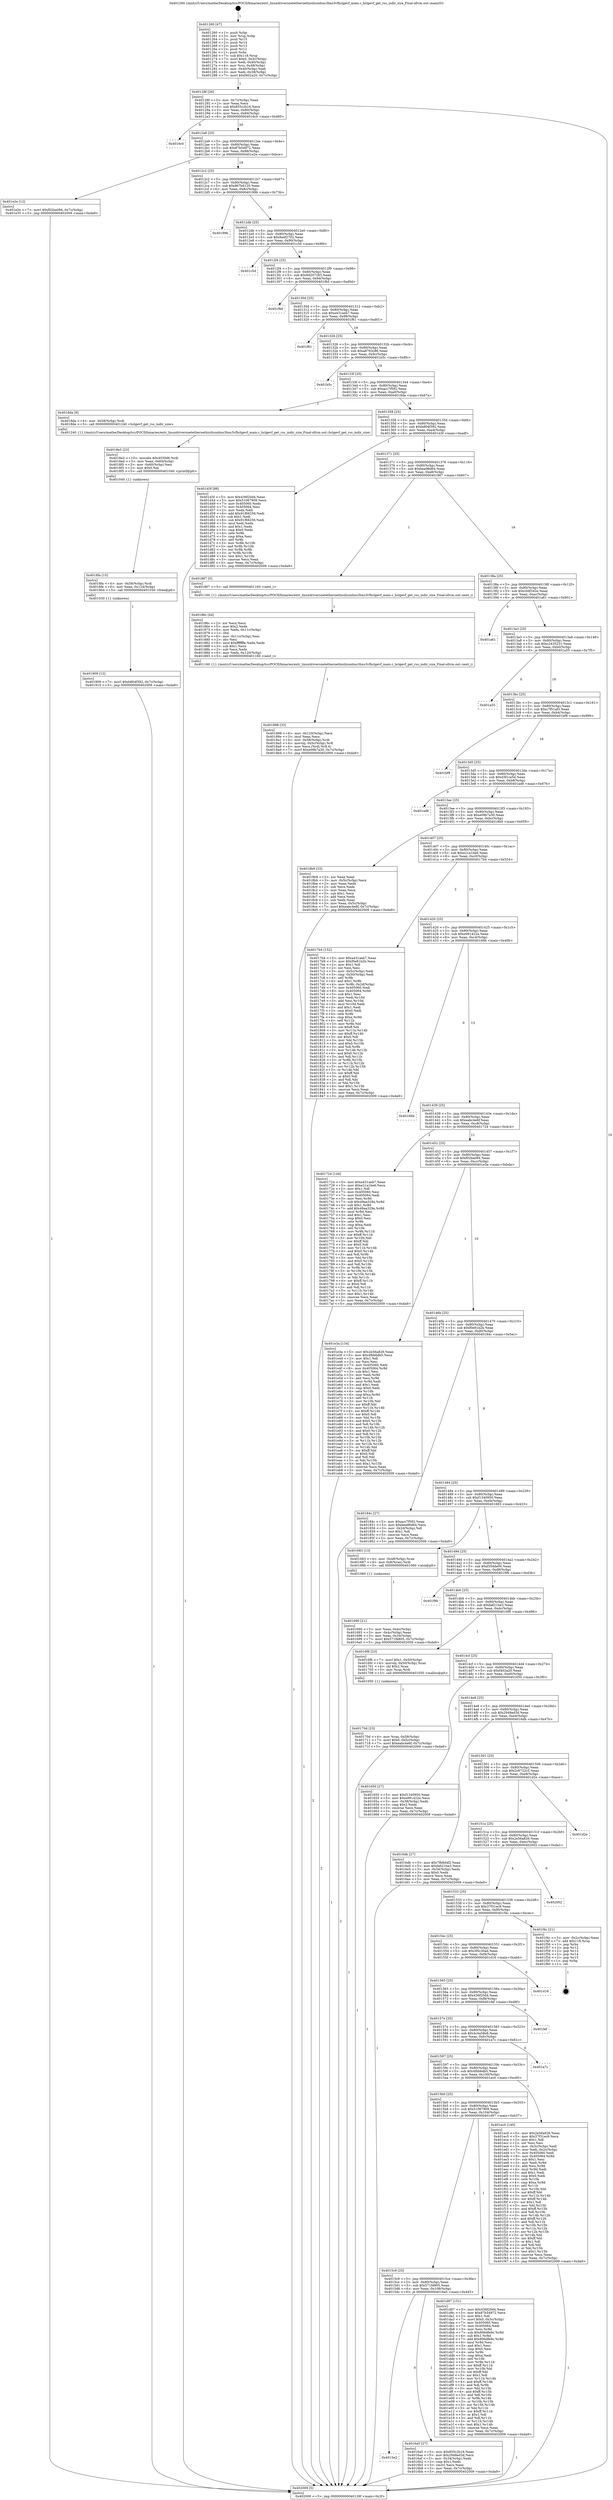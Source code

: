 digraph "0x401260" {
  label = "0x401260 (/mnt/c/Users/mathe/Desktop/tcc/POCII/binaries/extr_linuxdriversnetethernethisiliconhns3hns3vfhclgevf_main.c_hclgevf_get_rss_indir_size_Final-ollvm.out::main(0))"
  labelloc = "t"
  node[shape=record]

  Entry [label="",width=0.3,height=0.3,shape=circle,fillcolor=black,style=filled]
  "0x40128f" [label="{
     0x40128f [26]\l
     | [instrs]\l
     &nbsp;&nbsp;0x40128f \<+3\>: mov -0x7c(%rbp),%eax\l
     &nbsp;&nbsp;0x401292 \<+2\>: mov %eax,%ecx\l
     &nbsp;&nbsp;0x401294 \<+6\>: sub $0x855c2b16,%ecx\l
     &nbsp;&nbsp;0x40129a \<+3\>: mov %eax,-0x80(%rbp)\l
     &nbsp;&nbsp;0x40129d \<+6\>: mov %ecx,-0x84(%rbp)\l
     &nbsp;&nbsp;0x4012a3 \<+6\>: je 00000000004016c0 \<main+0x460\>\l
  }"]
  "0x4016c0" [label="{
     0x4016c0\l
  }", style=dashed]
  "0x4012a9" [label="{
     0x4012a9 [25]\l
     | [instrs]\l
     &nbsp;&nbsp;0x4012a9 \<+5\>: jmp 00000000004012ae \<main+0x4e\>\l
     &nbsp;&nbsp;0x4012ae \<+3\>: mov -0x80(%rbp),%eax\l
     &nbsp;&nbsp;0x4012b1 \<+5\>: sub $0x87b54972,%eax\l
     &nbsp;&nbsp;0x4012b6 \<+6\>: mov %eax,-0x88(%rbp)\l
     &nbsp;&nbsp;0x4012bc \<+6\>: je 0000000000401e2e \<main+0xbce\>\l
  }"]
  Exit [label="",width=0.3,height=0.3,shape=circle,fillcolor=black,style=filled,peripheries=2]
  "0x401e2e" [label="{
     0x401e2e [12]\l
     | [instrs]\l
     &nbsp;&nbsp;0x401e2e \<+7\>: movl $0xf02ba094,-0x7c(%rbp)\l
     &nbsp;&nbsp;0x401e35 \<+5\>: jmp 0000000000402009 \<main+0xda9\>\l
  }"]
  "0x4012c2" [label="{
     0x4012c2 [25]\l
     | [instrs]\l
     &nbsp;&nbsp;0x4012c2 \<+5\>: jmp 00000000004012c7 \<main+0x67\>\l
     &nbsp;&nbsp;0x4012c7 \<+3\>: mov -0x80(%rbp),%eax\l
     &nbsp;&nbsp;0x4012ca \<+5\>: sub $0x967b6120,%eax\l
     &nbsp;&nbsp;0x4012cf \<+6\>: mov %eax,-0x8c(%rbp)\l
     &nbsp;&nbsp;0x4012d5 \<+6\>: je 000000000040199b \<main+0x73b\>\l
  }"]
  "0x401909" [label="{
     0x401909 [12]\l
     | [instrs]\l
     &nbsp;&nbsp;0x401909 \<+7\>: movl $0xb804f392,-0x7c(%rbp)\l
     &nbsp;&nbsp;0x401910 \<+5\>: jmp 0000000000402009 \<main+0xda9\>\l
  }"]
  "0x40199b" [label="{
     0x40199b\l
  }", style=dashed]
  "0x4012db" [label="{
     0x4012db [25]\l
     | [instrs]\l
     &nbsp;&nbsp;0x4012db \<+5\>: jmp 00000000004012e0 \<main+0x80\>\l
     &nbsp;&nbsp;0x4012e0 \<+3\>: mov -0x80(%rbp),%eax\l
     &nbsp;&nbsp;0x4012e3 \<+5\>: sub $0x9a4f2702,%eax\l
     &nbsp;&nbsp;0x4012e8 \<+6\>: mov %eax,-0x90(%rbp)\l
     &nbsp;&nbsp;0x4012ee \<+6\>: je 0000000000401c5d \<main+0x9fd\>\l
  }"]
  "0x4018fa" [label="{
     0x4018fa [15]\l
     | [instrs]\l
     &nbsp;&nbsp;0x4018fa \<+4\>: mov -0x58(%rbp),%rdi\l
     &nbsp;&nbsp;0x4018fe \<+6\>: mov %eax,-0x124(%rbp)\l
     &nbsp;&nbsp;0x401904 \<+5\>: call 0000000000401030 \<free@plt\>\l
     | [calls]\l
     &nbsp;&nbsp;0x401030 \{1\} (unknown)\l
  }"]
  "0x401c5d" [label="{
     0x401c5d\l
  }", style=dashed]
  "0x4012f4" [label="{
     0x4012f4 [25]\l
     | [instrs]\l
     &nbsp;&nbsp;0x4012f4 \<+5\>: jmp 00000000004012f9 \<main+0x99\>\l
     &nbsp;&nbsp;0x4012f9 \<+3\>: mov -0x80(%rbp),%eax\l
     &nbsp;&nbsp;0x4012fc \<+5\>: sub $0x9d207283,%eax\l
     &nbsp;&nbsp;0x401301 \<+6\>: mov %eax,-0x94(%rbp)\l
     &nbsp;&nbsp;0x401307 \<+6\>: je 0000000000401f6d \<main+0xd0d\>\l
  }"]
  "0x4018e3" [label="{
     0x4018e3 [23]\l
     | [instrs]\l
     &nbsp;&nbsp;0x4018e3 \<+10\>: movabs $0x4030d6,%rdi\l
     &nbsp;&nbsp;0x4018ed \<+3\>: mov %eax,-0x60(%rbp)\l
     &nbsp;&nbsp;0x4018f0 \<+3\>: mov -0x60(%rbp),%esi\l
     &nbsp;&nbsp;0x4018f3 \<+2\>: mov $0x0,%al\l
     &nbsp;&nbsp;0x4018f5 \<+5\>: call 0000000000401040 \<printf@plt\>\l
     | [calls]\l
     &nbsp;&nbsp;0x401040 \{1\} (unknown)\l
  }"]
  "0x401f6d" [label="{
     0x401f6d\l
  }", style=dashed]
  "0x40130d" [label="{
     0x40130d [25]\l
     | [instrs]\l
     &nbsp;&nbsp;0x40130d \<+5\>: jmp 0000000000401312 \<main+0xb2\>\l
     &nbsp;&nbsp;0x401312 \<+3\>: mov -0x80(%rbp),%eax\l
     &nbsp;&nbsp;0x401315 \<+5\>: sub $0xa431aeb7,%eax\l
     &nbsp;&nbsp;0x40131a \<+6\>: mov %eax,-0x98(%rbp)\l
     &nbsp;&nbsp;0x401320 \<+6\>: je 0000000000401f61 \<main+0xd01\>\l
  }"]
  "0x401898" [label="{
     0x401898 [33]\l
     | [instrs]\l
     &nbsp;&nbsp;0x401898 \<+6\>: mov -0x120(%rbp),%ecx\l
     &nbsp;&nbsp;0x40189e \<+3\>: imul %eax,%ecx\l
     &nbsp;&nbsp;0x4018a1 \<+4\>: mov -0x58(%rbp),%rdi\l
     &nbsp;&nbsp;0x4018a5 \<+4\>: movslq -0x5c(%rbp),%r8\l
     &nbsp;&nbsp;0x4018a9 \<+4\>: mov %ecx,(%rdi,%r8,4)\l
     &nbsp;&nbsp;0x4018ad \<+7\>: movl $0xe09b7a30,-0x7c(%rbp)\l
     &nbsp;&nbsp;0x4018b4 \<+5\>: jmp 0000000000402009 \<main+0xda9\>\l
  }"]
  "0x401f61" [label="{
     0x401f61\l
  }", style=dashed]
  "0x401326" [label="{
     0x401326 [25]\l
     | [instrs]\l
     &nbsp;&nbsp;0x401326 \<+5\>: jmp 000000000040132b \<main+0xcb\>\l
     &nbsp;&nbsp;0x40132b \<+3\>: mov -0x80(%rbp),%eax\l
     &nbsp;&nbsp;0x40132e \<+5\>: sub $0xa8763c86,%eax\l
     &nbsp;&nbsp;0x401333 \<+6\>: mov %eax,-0x9c(%rbp)\l
     &nbsp;&nbsp;0x401339 \<+6\>: je 0000000000401b5c \<main+0x8fc\>\l
  }"]
  "0x40186c" [label="{
     0x40186c [44]\l
     | [instrs]\l
     &nbsp;&nbsp;0x40186c \<+2\>: xor %ecx,%ecx\l
     &nbsp;&nbsp;0x40186e \<+5\>: mov $0x2,%edx\l
     &nbsp;&nbsp;0x401873 \<+6\>: mov %edx,-0x11c(%rbp)\l
     &nbsp;&nbsp;0x401879 \<+1\>: cltd\l
     &nbsp;&nbsp;0x40187a \<+6\>: mov -0x11c(%rbp),%esi\l
     &nbsp;&nbsp;0x401880 \<+2\>: idiv %esi\l
     &nbsp;&nbsp;0x401882 \<+6\>: imul $0xfffffffe,%edx,%edx\l
     &nbsp;&nbsp;0x401888 \<+3\>: sub $0x1,%ecx\l
     &nbsp;&nbsp;0x40188b \<+2\>: sub %ecx,%edx\l
     &nbsp;&nbsp;0x40188d \<+6\>: mov %edx,-0x120(%rbp)\l
     &nbsp;&nbsp;0x401893 \<+5\>: call 0000000000401160 \<next_i\>\l
     | [calls]\l
     &nbsp;&nbsp;0x401160 \{1\} (/mnt/c/Users/mathe/Desktop/tcc/POCII/binaries/extr_linuxdriversnetethernethisiliconhns3hns3vfhclgevf_main.c_hclgevf_get_rss_indir_size_Final-ollvm.out::next_i)\l
  }"]
  "0x401b5c" [label="{
     0x401b5c\l
  }", style=dashed]
  "0x40133f" [label="{
     0x40133f [25]\l
     | [instrs]\l
     &nbsp;&nbsp;0x40133f \<+5\>: jmp 0000000000401344 \<main+0xe4\>\l
     &nbsp;&nbsp;0x401344 \<+3\>: mov -0x80(%rbp),%eax\l
     &nbsp;&nbsp;0x401347 \<+5\>: sub $0xacc7f592,%eax\l
     &nbsp;&nbsp;0x40134c \<+6\>: mov %eax,-0xa0(%rbp)\l
     &nbsp;&nbsp;0x401352 \<+6\>: je 00000000004018da \<main+0x67a\>\l
  }"]
  "0x40170d" [label="{
     0x40170d [23]\l
     | [instrs]\l
     &nbsp;&nbsp;0x40170d \<+4\>: mov %rax,-0x58(%rbp)\l
     &nbsp;&nbsp;0x401711 \<+7\>: movl $0x0,-0x5c(%rbp)\l
     &nbsp;&nbsp;0x401718 \<+7\>: movl $0xeabc4e6f,-0x7c(%rbp)\l
     &nbsp;&nbsp;0x40171f \<+5\>: jmp 0000000000402009 \<main+0xda9\>\l
  }"]
  "0x4018da" [label="{
     0x4018da [9]\l
     | [instrs]\l
     &nbsp;&nbsp;0x4018da \<+4\>: mov -0x58(%rbp),%rdi\l
     &nbsp;&nbsp;0x4018de \<+5\>: call 0000000000401240 \<hclgevf_get_rss_indir_size\>\l
     | [calls]\l
     &nbsp;&nbsp;0x401240 \{1\} (/mnt/c/Users/mathe/Desktop/tcc/POCII/binaries/extr_linuxdriversnetethernethisiliconhns3hns3vfhclgevf_main.c_hclgevf_get_rss_indir_size_Final-ollvm.out::hclgevf_get_rss_indir_size)\l
  }"]
  "0x401358" [label="{
     0x401358 [25]\l
     | [instrs]\l
     &nbsp;&nbsp;0x401358 \<+5\>: jmp 000000000040135d \<main+0xfd\>\l
     &nbsp;&nbsp;0x40135d \<+3\>: mov -0x80(%rbp),%eax\l
     &nbsp;&nbsp;0x401360 \<+5\>: sub $0xb804f392,%eax\l
     &nbsp;&nbsp;0x401365 \<+6\>: mov %eax,-0xa4(%rbp)\l
     &nbsp;&nbsp;0x40136b \<+6\>: je 0000000000401d3f \<main+0xadf\>\l
  }"]
  "0x4015e2" [label="{
     0x4015e2\l
  }", style=dashed]
  "0x401d3f" [label="{
     0x401d3f [88]\l
     | [instrs]\l
     &nbsp;&nbsp;0x401d3f \<+5\>: mov $0x436f20d4,%eax\l
     &nbsp;&nbsp;0x401d44 \<+5\>: mov $0x51067909,%ecx\l
     &nbsp;&nbsp;0x401d49 \<+7\>: mov 0x405060,%edx\l
     &nbsp;&nbsp;0x401d50 \<+7\>: mov 0x405064,%esi\l
     &nbsp;&nbsp;0x401d57 \<+2\>: mov %edx,%edi\l
     &nbsp;&nbsp;0x401d59 \<+6\>: add $0x91f66256,%edi\l
     &nbsp;&nbsp;0x401d5f \<+3\>: sub $0x1,%edi\l
     &nbsp;&nbsp;0x401d62 \<+6\>: sub $0x91f66256,%edi\l
     &nbsp;&nbsp;0x401d68 \<+3\>: imul %edi,%edx\l
     &nbsp;&nbsp;0x401d6b \<+3\>: and $0x1,%edx\l
     &nbsp;&nbsp;0x401d6e \<+3\>: cmp $0x0,%edx\l
     &nbsp;&nbsp;0x401d71 \<+4\>: sete %r8b\l
     &nbsp;&nbsp;0x401d75 \<+3\>: cmp $0xa,%esi\l
     &nbsp;&nbsp;0x401d78 \<+4\>: setl %r9b\l
     &nbsp;&nbsp;0x401d7c \<+3\>: mov %r8b,%r10b\l
     &nbsp;&nbsp;0x401d7f \<+3\>: and %r9b,%r10b\l
     &nbsp;&nbsp;0x401d82 \<+3\>: xor %r9b,%r8b\l
     &nbsp;&nbsp;0x401d85 \<+3\>: or %r8b,%r10b\l
     &nbsp;&nbsp;0x401d88 \<+4\>: test $0x1,%r10b\l
     &nbsp;&nbsp;0x401d8c \<+3\>: cmovne %ecx,%eax\l
     &nbsp;&nbsp;0x401d8f \<+3\>: mov %eax,-0x7c(%rbp)\l
     &nbsp;&nbsp;0x401d92 \<+5\>: jmp 0000000000402009 \<main+0xda9\>\l
  }"]
  "0x401371" [label="{
     0x401371 [25]\l
     | [instrs]\l
     &nbsp;&nbsp;0x401371 \<+5\>: jmp 0000000000401376 \<main+0x116\>\l
     &nbsp;&nbsp;0x401376 \<+3\>: mov -0x80(%rbp),%eax\l
     &nbsp;&nbsp;0x401379 \<+5\>: sub $0xbea96d64,%eax\l
     &nbsp;&nbsp;0x40137e \<+6\>: mov %eax,-0xa8(%rbp)\l
     &nbsp;&nbsp;0x401384 \<+6\>: je 0000000000401867 \<main+0x607\>\l
  }"]
  "0x4016a5" [label="{
     0x4016a5 [27]\l
     | [instrs]\l
     &nbsp;&nbsp;0x4016a5 \<+5\>: mov $0x855c2b16,%eax\l
     &nbsp;&nbsp;0x4016aa \<+5\>: mov $0x2948ed3d,%ecx\l
     &nbsp;&nbsp;0x4016af \<+3\>: mov -0x34(%rbp),%edx\l
     &nbsp;&nbsp;0x4016b2 \<+3\>: cmp $0x1,%edx\l
     &nbsp;&nbsp;0x4016b5 \<+3\>: cmovl %ecx,%eax\l
     &nbsp;&nbsp;0x4016b8 \<+3\>: mov %eax,-0x7c(%rbp)\l
     &nbsp;&nbsp;0x4016bb \<+5\>: jmp 0000000000402009 \<main+0xda9\>\l
  }"]
  "0x401867" [label="{
     0x401867 [5]\l
     | [instrs]\l
     &nbsp;&nbsp;0x401867 \<+5\>: call 0000000000401160 \<next_i\>\l
     | [calls]\l
     &nbsp;&nbsp;0x401160 \{1\} (/mnt/c/Users/mathe/Desktop/tcc/POCII/binaries/extr_linuxdriversnetethernethisiliconhns3hns3vfhclgevf_main.c_hclgevf_get_rss_indir_size_Final-ollvm.out::next_i)\l
  }"]
  "0x40138a" [label="{
     0x40138a [25]\l
     | [instrs]\l
     &nbsp;&nbsp;0x40138a \<+5\>: jmp 000000000040138f \<main+0x12f\>\l
     &nbsp;&nbsp;0x40138f \<+3\>: mov -0x80(%rbp),%eax\l
     &nbsp;&nbsp;0x401392 \<+5\>: sub $0xc0df342e,%eax\l
     &nbsp;&nbsp;0x401397 \<+6\>: mov %eax,-0xac(%rbp)\l
     &nbsp;&nbsp;0x40139d \<+6\>: je 0000000000401a61 \<main+0x801\>\l
  }"]
  "0x4015c9" [label="{
     0x4015c9 [25]\l
     | [instrs]\l
     &nbsp;&nbsp;0x4015c9 \<+5\>: jmp 00000000004015ce \<main+0x36e\>\l
     &nbsp;&nbsp;0x4015ce \<+3\>: mov -0x80(%rbp),%eax\l
     &nbsp;&nbsp;0x4015d1 \<+5\>: sub $0x571fd805,%eax\l
     &nbsp;&nbsp;0x4015d6 \<+6\>: mov %eax,-0x108(%rbp)\l
     &nbsp;&nbsp;0x4015dc \<+6\>: je 00000000004016a5 \<main+0x445\>\l
  }"]
  "0x401a61" [label="{
     0x401a61\l
  }", style=dashed]
  "0x4013a3" [label="{
     0x4013a3 [25]\l
     | [instrs]\l
     &nbsp;&nbsp;0x4013a3 \<+5\>: jmp 00000000004013a8 \<main+0x148\>\l
     &nbsp;&nbsp;0x4013a8 \<+3\>: mov -0x80(%rbp),%eax\l
     &nbsp;&nbsp;0x4013ab \<+5\>: sub $0xc2435231,%eax\l
     &nbsp;&nbsp;0x4013b0 \<+6\>: mov %eax,-0xb0(%rbp)\l
     &nbsp;&nbsp;0x4013b6 \<+6\>: je 0000000000401a55 \<main+0x7f5\>\l
  }"]
  "0x401d97" [label="{
     0x401d97 [151]\l
     | [instrs]\l
     &nbsp;&nbsp;0x401d97 \<+5\>: mov $0x436f20d4,%eax\l
     &nbsp;&nbsp;0x401d9c \<+5\>: mov $0x87b54972,%ecx\l
     &nbsp;&nbsp;0x401da1 \<+2\>: mov $0x1,%dl\l
     &nbsp;&nbsp;0x401da3 \<+7\>: movl $0x0,-0x3c(%rbp)\l
     &nbsp;&nbsp;0x401daa \<+7\>: mov 0x405060,%esi\l
     &nbsp;&nbsp;0x401db1 \<+7\>: mov 0x405064,%edi\l
     &nbsp;&nbsp;0x401db8 \<+3\>: mov %esi,%r8d\l
     &nbsp;&nbsp;0x401dbb \<+7\>: sub $0x806dfe9c,%r8d\l
     &nbsp;&nbsp;0x401dc2 \<+4\>: sub $0x1,%r8d\l
     &nbsp;&nbsp;0x401dc6 \<+7\>: add $0x806dfe9c,%r8d\l
     &nbsp;&nbsp;0x401dcd \<+4\>: imul %r8d,%esi\l
     &nbsp;&nbsp;0x401dd1 \<+3\>: and $0x1,%esi\l
     &nbsp;&nbsp;0x401dd4 \<+3\>: cmp $0x0,%esi\l
     &nbsp;&nbsp;0x401dd7 \<+4\>: sete %r9b\l
     &nbsp;&nbsp;0x401ddb \<+3\>: cmp $0xa,%edi\l
     &nbsp;&nbsp;0x401dde \<+4\>: setl %r10b\l
     &nbsp;&nbsp;0x401de2 \<+3\>: mov %r9b,%r11b\l
     &nbsp;&nbsp;0x401de5 \<+4\>: xor $0xff,%r11b\l
     &nbsp;&nbsp;0x401de9 \<+3\>: mov %r10b,%bl\l
     &nbsp;&nbsp;0x401dec \<+3\>: xor $0xff,%bl\l
     &nbsp;&nbsp;0x401def \<+3\>: xor $0x1,%dl\l
     &nbsp;&nbsp;0x401df2 \<+3\>: mov %r11b,%r14b\l
     &nbsp;&nbsp;0x401df5 \<+4\>: and $0xff,%r14b\l
     &nbsp;&nbsp;0x401df9 \<+3\>: and %dl,%r9b\l
     &nbsp;&nbsp;0x401dfc \<+3\>: mov %bl,%r15b\l
     &nbsp;&nbsp;0x401dff \<+4\>: and $0xff,%r15b\l
     &nbsp;&nbsp;0x401e03 \<+3\>: and %dl,%r10b\l
     &nbsp;&nbsp;0x401e06 \<+3\>: or %r9b,%r14b\l
     &nbsp;&nbsp;0x401e09 \<+3\>: or %r10b,%r15b\l
     &nbsp;&nbsp;0x401e0c \<+3\>: xor %r15b,%r14b\l
     &nbsp;&nbsp;0x401e0f \<+3\>: or %bl,%r11b\l
     &nbsp;&nbsp;0x401e12 \<+4\>: xor $0xff,%r11b\l
     &nbsp;&nbsp;0x401e16 \<+3\>: or $0x1,%dl\l
     &nbsp;&nbsp;0x401e19 \<+3\>: and %dl,%r11b\l
     &nbsp;&nbsp;0x401e1c \<+3\>: or %r11b,%r14b\l
     &nbsp;&nbsp;0x401e1f \<+4\>: test $0x1,%r14b\l
     &nbsp;&nbsp;0x401e23 \<+3\>: cmovne %ecx,%eax\l
     &nbsp;&nbsp;0x401e26 \<+3\>: mov %eax,-0x7c(%rbp)\l
     &nbsp;&nbsp;0x401e29 \<+5\>: jmp 0000000000402009 \<main+0xda9\>\l
  }"]
  "0x401a55" [label="{
     0x401a55\l
  }", style=dashed]
  "0x4013bc" [label="{
     0x4013bc [25]\l
     | [instrs]\l
     &nbsp;&nbsp;0x4013bc \<+5\>: jmp 00000000004013c1 \<main+0x161\>\l
     &nbsp;&nbsp;0x4013c1 \<+3\>: mov -0x80(%rbp),%eax\l
     &nbsp;&nbsp;0x4013c4 \<+5\>: sub $0xc7f51af3,%eax\l
     &nbsp;&nbsp;0x4013c9 \<+6\>: mov %eax,-0xb4(%rbp)\l
     &nbsp;&nbsp;0x4013cf \<+6\>: je 0000000000401bf9 \<main+0x999\>\l
  }"]
  "0x4015b0" [label="{
     0x4015b0 [25]\l
     | [instrs]\l
     &nbsp;&nbsp;0x4015b0 \<+5\>: jmp 00000000004015b5 \<main+0x355\>\l
     &nbsp;&nbsp;0x4015b5 \<+3\>: mov -0x80(%rbp),%eax\l
     &nbsp;&nbsp;0x4015b8 \<+5\>: sub $0x51067909,%eax\l
     &nbsp;&nbsp;0x4015bd \<+6\>: mov %eax,-0x104(%rbp)\l
     &nbsp;&nbsp;0x4015c3 \<+6\>: je 0000000000401d97 \<main+0xb37\>\l
  }"]
  "0x401bf9" [label="{
     0x401bf9\l
  }", style=dashed]
  "0x4013d5" [label="{
     0x4013d5 [25]\l
     | [instrs]\l
     &nbsp;&nbsp;0x4013d5 \<+5\>: jmp 00000000004013da \<main+0x17a\>\l
     &nbsp;&nbsp;0x4013da \<+3\>: mov -0x80(%rbp),%eax\l
     &nbsp;&nbsp;0x4013dd \<+5\>: sub $0xd3f1ce5d,%eax\l
     &nbsp;&nbsp;0x4013e2 \<+6\>: mov %eax,-0xb8(%rbp)\l
     &nbsp;&nbsp;0x4013e8 \<+6\>: je 0000000000401ad6 \<main+0x876\>\l
  }"]
  "0x401ec0" [label="{
     0x401ec0 [140]\l
     | [instrs]\l
     &nbsp;&nbsp;0x401ec0 \<+5\>: mov $0x2e56a826,%eax\l
     &nbsp;&nbsp;0x401ec5 \<+5\>: mov $0x37f31ec9,%ecx\l
     &nbsp;&nbsp;0x401eca \<+2\>: mov $0x1,%dl\l
     &nbsp;&nbsp;0x401ecc \<+2\>: xor %esi,%esi\l
     &nbsp;&nbsp;0x401ece \<+3\>: mov -0x3c(%rbp),%edi\l
     &nbsp;&nbsp;0x401ed1 \<+3\>: mov %edi,-0x2c(%rbp)\l
     &nbsp;&nbsp;0x401ed4 \<+7\>: mov 0x405060,%edi\l
     &nbsp;&nbsp;0x401edb \<+8\>: mov 0x405064,%r8d\l
     &nbsp;&nbsp;0x401ee3 \<+3\>: sub $0x1,%esi\l
     &nbsp;&nbsp;0x401ee6 \<+3\>: mov %edi,%r9d\l
     &nbsp;&nbsp;0x401ee9 \<+3\>: add %esi,%r9d\l
     &nbsp;&nbsp;0x401eec \<+4\>: imul %r9d,%edi\l
     &nbsp;&nbsp;0x401ef0 \<+3\>: and $0x1,%edi\l
     &nbsp;&nbsp;0x401ef3 \<+3\>: cmp $0x0,%edi\l
     &nbsp;&nbsp;0x401ef6 \<+4\>: sete %r10b\l
     &nbsp;&nbsp;0x401efa \<+4\>: cmp $0xa,%r8d\l
     &nbsp;&nbsp;0x401efe \<+4\>: setl %r11b\l
     &nbsp;&nbsp;0x401f02 \<+3\>: mov %r10b,%bl\l
     &nbsp;&nbsp;0x401f05 \<+3\>: xor $0xff,%bl\l
     &nbsp;&nbsp;0x401f08 \<+3\>: mov %r11b,%r14b\l
     &nbsp;&nbsp;0x401f0b \<+4\>: xor $0xff,%r14b\l
     &nbsp;&nbsp;0x401f0f \<+3\>: xor $0x1,%dl\l
     &nbsp;&nbsp;0x401f12 \<+3\>: mov %bl,%r15b\l
     &nbsp;&nbsp;0x401f15 \<+4\>: and $0xff,%r15b\l
     &nbsp;&nbsp;0x401f19 \<+3\>: and %dl,%r10b\l
     &nbsp;&nbsp;0x401f1c \<+3\>: mov %r14b,%r12b\l
     &nbsp;&nbsp;0x401f1f \<+4\>: and $0xff,%r12b\l
     &nbsp;&nbsp;0x401f23 \<+3\>: and %dl,%r11b\l
     &nbsp;&nbsp;0x401f26 \<+3\>: or %r10b,%r15b\l
     &nbsp;&nbsp;0x401f29 \<+3\>: or %r11b,%r12b\l
     &nbsp;&nbsp;0x401f2c \<+3\>: xor %r12b,%r15b\l
     &nbsp;&nbsp;0x401f2f \<+3\>: or %r14b,%bl\l
     &nbsp;&nbsp;0x401f32 \<+3\>: xor $0xff,%bl\l
     &nbsp;&nbsp;0x401f35 \<+3\>: or $0x1,%dl\l
     &nbsp;&nbsp;0x401f38 \<+2\>: and %dl,%bl\l
     &nbsp;&nbsp;0x401f3a \<+3\>: or %bl,%r15b\l
     &nbsp;&nbsp;0x401f3d \<+4\>: test $0x1,%r15b\l
     &nbsp;&nbsp;0x401f41 \<+3\>: cmovne %ecx,%eax\l
     &nbsp;&nbsp;0x401f44 \<+3\>: mov %eax,-0x7c(%rbp)\l
     &nbsp;&nbsp;0x401f47 \<+5\>: jmp 0000000000402009 \<main+0xda9\>\l
  }"]
  "0x401ad6" [label="{
     0x401ad6\l
  }", style=dashed]
  "0x4013ee" [label="{
     0x4013ee [25]\l
     | [instrs]\l
     &nbsp;&nbsp;0x4013ee \<+5\>: jmp 00000000004013f3 \<main+0x193\>\l
     &nbsp;&nbsp;0x4013f3 \<+3\>: mov -0x80(%rbp),%eax\l
     &nbsp;&nbsp;0x4013f6 \<+5\>: sub $0xe09b7a30,%eax\l
     &nbsp;&nbsp;0x4013fb \<+6\>: mov %eax,-0xbc(%rbp)\l
     &nbsp;&nbsp;0x401401 \<+6\>: je 00000000004018b9 \<main+0x659\>\l
  }"]
  "0x401597" [label="{
     0x401597 [25]\l
     | [instrs]\l
     &nbsp;&nbsp;0x401597 \<+5\>: jmp 000000000040159c \<main+0x33c\>\l
     &nbsp;&nbsp;0x40159c \<+3\>: mov -0x80(%rbp),%eax\l
     &nbsp;&nbsp;0x40159f \<+5\>: sub $0x4fbb6db5,%eax\l
     &nbsp;&nbsp;0x4015a4 \<+6\>: mov %eax,-0x100(%rbp)\l
     &nbsp;&nbsp;0x4015aa \<+6\>: je 0000000000401ec0 \<main+0xc60\>\l
  }"]
  "0x4018b9" [label="{
     0x4018b9 [33]\l
     | [instrs]\l
     &nbsp;&nbsp;0x4018b9 \<+2\>: xor %eax,%eax\l
     &nbsp;&nbsp;0x4018bb \<+3\>: mov -0x5c(%rbp),%ecx\l
     &nbsp;&nbsp;0x4018be \<+2\>: mov %eax,%edx\l
     &nbsp;&nbsp;0x4018c0 \<+2\>: sub %ecx,%edx\l
     &nbsp;&nbsp;0x4018c2 \<+2\>: mov %eax,%ecx\l
     &nbsp;&nbsp;0x4018c4 \<+3\>: sub $0x1,%ecx\l
     &nbsp;&nbsp;0x4018c7 \<+2\>: add %ecx,%edx\l
     &nbsp;&nbsp;0x4018c9 \<+2\>: sub %edx,%eax\l
     &nbsp;&nbsp;0x4018cb \<+3\>: mov %eax,-0x5c(%rbp)\l
     &nbsp;&nbsp;0x4018ce \<+7\>: movl $0xeabc4e6f,-0x7c(%rbp)\l
     &nbsp;&nbsp;0x4018d5 \<+5\>: jmp 0000000000402009 \<main+0xda9\>\l
  }"]
  "0x401407" [label="{
     0x401407 [25]\l
     | [instrs]\l
     &nbsp;&nbsp;0x401407 \<+5\>: jmp 000000000040140c \<main+0x1ac\>\l
     &nbsp;&nbsp;0x40140c \<+3\>: mov -0x80(%rbp),%eax\l
     &nbsp;&nbsp;0x40140f \<+5\>: sub $0xe21a1be6,%eax\l
     &nbsp;&nbsp;0x401414 \<+6\>: mov %eax,-0xc0(%rbp)\l
     &nbsp;&nbsp;0x40141a \<+6\>: je 00000000004017b4 \<main+0x554\>\l
  }"]
  "0x401a7c" [label="{
     0x401a7c\l
  }", style=dashed]
  "0x4017b4" [label="{
     0x4017b4 [152]\l
     | [instrs]\l
     &nbsp;&nbsp;0x4017b4 \<+5\>: mov $0xa431aeb7,%eax\l
     &nbsp;&nbsp;0x4017b9 \<+5\>: mov $0xf0e81b2b,%ecx\l
     &nbsp;&nbsp;0x4017be \<+2\>: mov $0x1,%dl\l
     &nbsp;&nbsp;0x4017c0 \<+2\>: xor %esi,%esi\l
     &nbsp;&nbsp;0x4017c2 \<+3\>: mov -0x5c(%rbp),%edi\l
     &nbsp;&nbsp;0x4017c5 \<+3\>: cmp -0x50(%rbp),%edi\l
     &nbsp;&nbsp;0x4017c8 \<+4\>: setl %r8b\l
     &nbsp;&nbsp;0x4017cc \<+4\>: and $0x1,%r8b\l
     &nbsp;&nbsp;0x4017d0 \<+4\>: mov %r8b,-0x2d(%rbp)\l
     &nbsp;&nbsp;0x4017d4 \<+7\>: mov 0x405060,%edi\l
     &nbsp;&nbsp;0x4017db \<+8\>: mov 0x405064,%r9d\l
     &nbsp;&nbsp;0x4017e3 \<+3\>: sub $0x1,%esi\l
     &nbsp;&nbsp;0x4017e6 \<+3\>: mov %edi,%r10d\l
     &nbsp;&nbsp;0x4017e9 \<+3\>: add %esi,%r10d\l
     &nbsp;&nbsp;0x4017ec \<+4\>: imul %r10d,%edi\l
     &nbsp;&nbsp;0x4017f0 \<+3\>: and $0x1,%edi\l
     &nbsp;&nbsp;0x4017f3 \<+3\>: cmp $0x0,%edi\l
     &nbsp;&nbsp;0x4017f6 \<+4\>: sete %r8b\l
     &nbsp;&nbsp;0x4017fa \<+4\>: cmp $0xa,%r9d\l
     &nbsp;&nbsp;0x4017fe \<+4\>: setl %r11b\l
     &nbsp;&nbsp;0x401802 \<+3\>: mov %r8b,%bl\l
     &nbsp;&nbsp;0x401805 \<+3\>: xor $0xff,%bl\l
     &nbsp;&nbsp;0x401808 \<+3\>: mov %r11b,%r14b\l
     &nbsp;&nbsp;0x40180b \<+4\>: xor $0xff,%r14b\l
     &nbsp;&nbsp;0x40180f \<+3\>: xor $0x0,%dl\l
     &nbsp;&nbsp;0x401812 \<+3\>: mov %bl,%r15b\l
     &nbsp;&nbsp;0x401815 \<+4\>: and $0x0,%r15b\l
     &nbsp;&nbsp;0x401819 \<+3\>: and %dl,%r8b\l
     &nbsp;&nbsp;0x40181c \<+3\>: mov %r14b,%r12b\l
     &nbsp;&nbsp;0x40181f \<+4\>: and $0x0,%r12b\l
     &nbsp;&nbsp;0x401823 \<+3\>: and %dl,%r11b\l
     &nbsp;&nbsp;0x401826 \<+3\>: or %r8b,%r15b\l
     &nbsp;&nbsp;0x401829 \<+3\>: or %r11b,%r12b\l
     &nbsp;&nbsp;0x40182c \<+3\>: xor %r12b,%r15b\l
     &nbsp;&nbsp;0x40182f \<+3\>: or %r14b,%bl\l
     &nbsp;&nbsp;0x401832 \<+3\>: xor $0xff,%bl\l
     &nbsp;&nbsp;0x401835 \<+3\>: or $0x0,%dl\l
     &nbsp;&nbsp;0x401838 \<+2\>: and %dl,%bl\l
     &nbsp;&nbsp;0x40183a \<+3\>: or %bl,%r15b\l
     &nbsp;&nbsp;0x40183d \<+4\>: test $0x1,%r15b\l
     &nbsp;&nbsp;0x401841 \<+3\>: cmovne %ecx,%eax\l
     &nbsp;&nbsp;0x401844 \<+3\>: mov %eax,-0x7c(%rbp)\l
     &nbsp;&nbsp;0x401847 \<+5\>: jmp 0000000000402009 \<main+0xda9\>\l
  }"]
  "0x401420" [label="{
     0x401420 [25]\l
     | [instrs]\l
     &nbsp;&nbsp;0x401420 \<+5\>: jmp 0000000000401425 \<main+0x1c5\>\l
     &nbsp;&nbsp;0x401425 \<+3\>: mov -0x80(%rbp),%eax\l
     &nbsp;&nbsp;0x401428 \<+5\>: sub $0xe991422e,%eax\l
     &nbsp;&nbsp;0x40142d \<+6\>: mov %eax,-0xc4(%rbp)\l
     &nbsp;&nbsp;0x401433 \<+6\>: je 000000000040166b \<main+0x40b\>\l
  }"]
  "0x40157e" [label="{
     0x40157e [25]\l
     | [instrs]\l
     &nbsp;&nbsp;0x40157e \<+5\>: jmp 0000000000401583 \<main+0x323\>\l
     &nbsp;&nbsp;0x401583 \<+3\>: mov -0x80(%rbp),%eax\l
     &nbsp;&nbsp;0x401586 \<+5\>: sub $0x4c4a58e8,%eax\l
     &nbsp;&nbsp;0x40158b \<+6\>: mov %eax,-0xfc(%rbp)\l
     &nbsp;&nbsp;0x401591 \<+6\>: je 0000000000401a7c \<main+0x81c\>\l
  }"]
  "0x40166b" [label="{
     0x40166b\l
  }", style=dashed]
  "0x401439" [label="{
     0x401439 [25]\l
     | [instrs]\l
     &nbsp;&nbsp;0x401439 \<+5\>: jmp 000000000040143e \<main+0x1de\>\l
     &nbsp;&nbsp;0x40143e \<+3\>: mov -0x80(%rbp),%eax\l
     &nbsp;&nbsp;0x401441 \<+5\>: sub $0xeabc4e6f,%eax\l
     &nbsp;&nbsp;0x401446 \<+6\>: mov %eax,-0xc8(%rbp)\l
     &nbsp;&nbsp;0x40144c \<+6\>: je 0000000000401724 \<main+0x4c4\>\l
  }"]
  "0x401fef" [label="{
     0x401fef\l
  }", style=dashed]
  "0x401724" [label="{
     0x401724 [144]\l
     | [instrs]\l
     &nbsp;&nbsp;0x401724 \<+5\>: mov $0xa431aeb7,%eax\l
     &nbsp;&nbsp;0x401729 \<+5\>: mov $0xe21a1be6,%ecx\l
     &nbsp;&nbsp;0x40172e \<+2\>: mov $0x1,%dl\l
     &nbsp;&nbsp;0x401730 \<+7\>: mov 0x405060,%esi\l
     &nbsp;&nbsp;0x401737 \<+7\>: mov 0x405064,%edi\l
     &nbsp;&nbsp;0x40173e \<+3\>: mov %esi,%r8d\l
     &nbsp;&nbsp;0x401741 \<+7\>: sub $0x49aa329a,%r8d\l
     &nbsp;&nbsp;0x401748 \<+4\>: sub $0x1,%r8d\l
     &nbsp;&nbsp;0x40174c \<+7\>: add $0x49aa329a,%r8d\l
     &nbsp;&nbsp;0x401753 \<+4\>: imul %r8d,%esi\l
     &nbsp;&nbsp;0x401757 \<+3\>: and $0x1,%esi\l
     &nbsp;&nbsp;0x40175a \<+3\>: cmp $0x0,%esi\l
     &nbsp;&nbsp;0x40175d \<+4\>: sete %r9b\l
     &nbsp;&nbsp;0x401761 \<+3\>: cmp $0xa,%edi\l
     &nbsp;&nbsp;0x401764 \<+4\>: setl %r10b\l
     &nbsp;&nbsp;0x401768 \<+3\>: mov %r9b,%r11b\l
     &nbsp;&nbsp;0x40176b \<+4\>: xor $0xff,%r11b\l
     &nbsp;&nbsp;0x40176f \<+3\>: mov %r10b,%bl\l
     &nbsp;&nbsp;0x401772 \<+3\>: xor $0xff,%bl\l
     &nbsp;&nbsp;0x401775 \<+3\>: xor $0x0,%dl\l
     &nbsp;&nbsp;0x401778 \<+3\>: mov %r11b,%r14b\l
     &nbsp;&nbsp;0x40177b \<+4\>: and $0x0,%r14b\l
     &nbsp;&nbsp;0x40177f \<+3\>: and %dl,%r9b\l
     &nbsp;&nbsp;0x401782 \<+3\>: mov %bl,%r15b\l
     &nbsp;&nbsp;0x401785 \<+4\>: and $0x0,%r15b\l
     &nbsp;&nbsp;0x401789 \<+3\>: and %dl,%r10b\l
     &nbsp;&nbsp;0x40178c \<+3\>: or %r9b,%r14b\l
     &nbsp;&nbsp;0x40178f \<+3\>: or %r10b,%r15b\l
     &nbsp;&nbsp;0x401792 \<+3\>: xor %r15b,%r14b\l
     &nbsp;&nbsp;0x401795 \<+3\>: or %bl,%r11b\l
     &nbsp;&nbsp;0x401798 \<+4\>: xor $0xff,%r11b\l
     &nbsp;&nbsp;0x40179c \<+3\>: or $0x0,%dl\l
     &nbsp;&nbsp;0x40179f \<+3\>: and %dl,%r11b\l
     &nbsp;&nbsp;0x4017a2 \<+3\>: or %r11b,%r14b\l
     &nbsp;&nbsp;0x4017a5 \<+4\>: test $0x1,%r14b\l
     &nbsp;&nbsp;0x4017a9 \<+3\>: cmovne %ecx,%eax\l
     &nbsp;&nbsp;0x4017ac \<+3\>: mov %eax,-0x7c(%rbp)\l
     &nbsp;&nbsp;0x4017af \<+5\>: jmp 0000000000402009 \<main+0xda9\>\l
  }"]
  "0x401452" [label="{
     0x401452 [25]\l
     | [instrs]\l
     &nbsp;&nbsp;0x401452 \<+5\>: jmp 0000000000401457 \<main+0x1f7\>\l
     &nbsp;&nbsp;0x401457 \<+3\>: mov -0x80(%rbp),%eax\l
     &nbsp;&nbsp;0x40145a \<+5\>: sub $0xf02ba094,%eax\l
     &nbsp;&nbsp;0x40145f \<+6\>: mov %eax,-0xcc(%rbp)\l
     &nbsp;&nbsp;0x401465 \<+6\>: je 0000000000401e3a \<main+0xbda\>\l
  }"]
  "0x401565" [label="{
     0x401565 [25]\l
     | [instrs]\l
     &nbsp;&nbsp;0x401565 \<+5\>: jmp 000000000040156a \<main+0x30a\>\l
     &nbsp;&nbsp;0x40156a \<+3\>: mov -0x80(%rbp),%eax\l
     &nbsp;&nbsp;0x40156d \<+5\>: sub $0x436f20d4,%eax\l
     &nbsp;&nbsp;0x401572 \<+6\>: mov %eax,-0xf8(%rbp)\l
     &nbsp;&nbsp;0x401578 \<+6\>: je 0000000000401fef \<main+0xd8f\>\l
  }"]
  "0x401e3a" [label="{
     0x401e3a [134]\l
     | [instrs]\l
     &nbsp;&nbsp;0x401e3a \<+5\>: mov $0x2e56a826,%eax\l
     &nbsp;&nbsp;0x401e3f \<+5\>: mov $0x4fbb6db5,%ecx\l
     &nbsp;&nbsp;0x401e44 \<+2\>: mov $0x1,%dl\l
     &nbsp;&nbsp;0x401e46 \<+2\>: xor %esi,%esi\l
     &nbsp;&nbsp;0x401e48 \<+7\>: mov 0x405060,%edi\l
     &nbsp;&nbsp;0x401e4f \<+8\>: mov 0x405064,%r8d\l
     &nbsp;&nbsp;0x401e57 \<+3\>: sub $0x1,%esi\l
     &nbsp;&nbsp;0x401e5a \<+3\>: mov %edi,%r9d\l
     &nbsp;&nbsp;0x401e5d \<+3\>: add %esi,%r9d\l
     &nbsp;&nbsp;0x401e60 \<+4\>: imul %r9d,%edi\l
     &nbsp;&nbsp;0x401e64 \<+3\>: and $0x1,%edi\l
     &nbsp;&nbsp;0x401e67 \<+3\>: cmp $0x0,%edi\l
     &nbsp;&nbsp;0x401e6a \<+4\>: sete %r10b\l
     &nbsp;&nbsp;0x401e6e \<+4\>: cmp $0xa,%r8d\l
     &nbsp;&nbsp;0x401e72 \<+4\>: setl %r11b\l
     &nbsp;&nbsp;0x401e76 \<+3\>: mov %r10b,%bl\l
     &nbsp;&nbsp;0x401e79 \<+3\>: xor $0xff,%bl\l
     &nbsp;&nbsp;0x401e7c \<+3\>: mov %r11b,%r14b\l
     &nbsp;&nbsp;0x401e7f \<+4\>: xor $0xff,%r14b\l
     &nbsp;&nbsp;0x401e83 \<+3\>: xor $0x0,%dl\l
     &nbsp;&nbsp;0x401e86 \<+3\>: mov %bl,%r15b\l
     &nbsp;&nbsp;0x401e89 \<+4\>: and $0x0,%r15b\l
     &nbsp;&nbsp;0x401e8d \<+3\>: and %dl,%r10b\l
     &nbsp;&nbsp;0x401e90 \<+3\>: mov %r14b,%r12b\l
     &nbsp;&nbsp;0x401e93 \<+4\>: and $0x0,%r12b\l
     &nbsp;&nbsp;0x401e97 \<+3\>: and %dl,%r11b\l
     &nbsp;&nbsp;0x401e9a \<+3\>: or %r10b,%r15b\l
     &nbsp;&nbsp;0x401e9d \<+3\>: or %r11b,%r12b\l
     &nbsp;&nbsp;0x401ea0 \<+3\>: xor %r12b,%r15b\l
     &nbsp;&nbsp;0x401ea3 \<+3\>: or %r14b,%bl\l
     &nbsp;&nbsp;0x401ea6 \<+3\>: xor $0xff,%bl\l
     &nbsp;&nbsp;0x401ea9 \<+3\>: or $0x0,%dl\l
     &nbsp;&nbsp;0x401eac \<+2\>: and %dl,%bl\l
     &nbsp;&nbsp;0x401eae \<+3\>: or %bl,%r15b\l
     &nbsp;&nbsp;0x401eb1 \<+4\>: test $0x1,%r15b\l
     &nbsp;&nbsp;0x401eb5 \<+3\>: cmovne %ecx,%eax\l
     &nbsp;&nbsp;0x401eb8 \<+3\>: mov %eax,-0x7c(%rbp)\l
     &nbsp;&nbsp;0x401ebb \<+5\>: jmp 0000000000402009 \<main+0xda9\>\l
  }"]
  "0x40146b" [label="{
     0x40146b [25]\l
     | [instrs]\l
     &nbsp;&nbsp;0x40146b \<+5\>: jmp 0000000000401470 \<main+0x210\>\l
     &nbsp;&nbsp;0x401470 \<+3\>: mov -0x80(%rbp),%eax\l
     &nbsp;&nbsp;0x401473 \<+5\>: sub $0xf0e81b2b,%eax\l
     &nbsp;&nbsp;0x401478 \<+6\>: mov %eax,-0xd0(%rbp)\l
     &nbsp;&nbsp;0x40147e \<+6\>: je 000000000040184c \<main+0x5ec\>\l
  }"]
  "0x401d16" [label="{
     0x401d16\l
  }", style=dashed]
  "0x40184c" [label="{
     0x40184c [27]\l
     | [instrs]\l
     &nbsp;&nbsp;0x40184c \<+5\>: mov $0xacc7f592,%eax\l
     &nbsp;&nbsp;0x401851 \<+5\>: mov $0xbea96d64,%ecx\l
     &nbsp;&nbsp;0x401856 \<+3\>: mov -0x2d(%rbp),%dl\l
     &nbsp;&nbsp;0x401859 \<+3\>: test $0x1,%dl\l
     &nbsp;&nbsp;0x40185c \<+3\>: cmovne %ecx,%eax\l
     &nbsp;&nbsp;0x40185f \<+3\>: mov %eax,-0x7c(%rbp)\l
     &nbsp;&nbsp;0x401862 \<+5\>: jmp 0000000000402009 \<main+0xda9\>\l
  }"]
  "0x401484" [label="{
     0x401484 [25]\l
     | [instrs]\l
     &nbsp;&nbsp;0x401484 \<+5\>: jmp 0000000000401489 \<main+0x229\>\l
     &nbsp;&nbsp;0x401489 \<+3\>: mov -0x80(%rbp),%eax\l
     &nbsp;&nbsp;0x40148c \<+5\>: sub $0xf1340950,%eax\l
     &nbsp;&nbsp;0x401491 \<+6\>: mov %eax,-0xd4(%rbp)\l
     &nbsp;&nbsp;0x401497 \<+6\>: je 0000000000401683 \<main+0x423\>\l
  }"]
  "0x40154c" [label="{
     0x40154c [25]\l
     | [instrs]\l
     &nbsp;&nbsp;0x40154c \<+5\>: jmp 0000000000401551 \<main+0x2f1\>\l
     &nbsp;&nbsp;0x401551 \<+3\>: mov -0x80(%rbp),%eax\l
     &nbsp;&nbsp;0x401554 \<+5\>: sub $0x3f5c30ad,%eax\l
     &nbsp;&nbsp;0x401559 \<+6\>: mov %eax,-0xf4(%rbp)\l
     &nbsp;&nbsp;0x40155f \<+6\>: je 0000000000401d16 \<main+0xab6\>\l
  }"]
  "0x401683" [label="{
     0x401683 [13]\l
     | [instrs]\l
     &nbsp;&nbsp;0x401683 \<+4\>: mov -0x48(%rbp),%rax\l
     &nbsp;&nbsp;0x401687 \<+4\>: mov 0x8(%rax),%rdi\l
     &nbsp;&nbsp;0x40168b \<+5\>: call 0000000000401060 \<atoi@plt\>\l
     | [calls]\l
     &nbsp;&nbsp;0x401060 \{1\} (unknown)\l
  }"]
  "0x40149d" [label="{
     0x40149d [25]\l
     | [instrs]\l
     &nbsp;&nbsp;0x40149d \<+5\>: jmp 00000000004014a2 \<main+0x242\>\l
     &nbsp;&nbsp;0x4014a2 \<+3\>: mov -0x80(%rbp),%eax\l
     &nbsp;&nbsp;0x4014a5 \<+5\>: sub $0xf354de00,%eax\l
     &nbsp;&nbsp;0x4014aa \<+6\>: mov %eax,-0xd8(%rbp)\l
     &nbsp;&nbsp;0x4014b0 \<+6\>: je 0000000000401f9b \<main+0xd3b\>\l
  }"]
  "0x401f4c" [label="{
     0x401f4c [21]\l
     | [instrs]\l
     &nbsp;&nbsp;0x401f4c \<+3\>: mov -0x2c(%rbp),%eax\l
     &nbsp;&nbsp;0x401f4f \<+7\>: add $0x118,%rsp\l
     &nbsp;&nbsp;0x401f56 \<+1\>: pop %rbx\l
     &nbsp;&nbsp;0x401f57 \<+2\>: pop %r12\l
     &nbsp;&nbsp;0x401f59 \<+2\>: pop %r13\l
     &nbsp;&nbsp;0x401f5b \<+2\>: pop %r14\l
     &nbsp;&nbsp;0x401f5d \<+2\>: pop %r15\l
     &nbsp;&nbsp;0x401f5f \<+1\>: pop %rbp\l
     &nbsp;&nbsp;0x401f60 \<+1\>: ret\l
  }"]
  "0x401f9b" [label="{
     0x401f9b\l
  }", style=dashed]
  "0x4014b6" [label="{
     0x4014b6 [25]\l
     | [instrs]\l
     &nbsp;&nbsp;0x4014b6 \<+5\>: jmp 00000000004014bb \<main+0x25b\>\l
     &nbsp;&nbsp;0x4014bb \<+3\>: mov -0x80(%rbp),%eax\l
     &nbsp;&nbsp;0x4014be \<+5\>: sub $0xfa621be3,%eax\l
     &nbsp;&nbsp;0x4014c3 \<+6\>: mov %eax,-0xdc(%rbp)\l
     &nbsp;&nbsp;0x4014c9 \<+6\>: je 00000000004016f6 \<main+0x496\>\l
  }"]
  "0x401533" [label="{
     0x401533 [25]\l
     | [instrs]\l
     &nbsp;&nbsp;0x401533 \<+5\>: jmp 0000000000401538 \<main+0x2d8\>\l
     &nbsp;&nbsp;0x401538 \<+3\>: mov -0x80(%rbp),%eax\l
     &nbsp;&nbsp;0x40153b \<+5\>: sub $0x37f31ec9,%eax\l
     &nbsp;&nbsp;0x401540 \<+6\>: mov %eax,-0xf0(%rbp)\l
     &nbsp;&nbsp;0x401546 \<+6\>: je 0000000000401f4c \<main+0xcec\>\l
  }"]
  "0x4016f6" [label="{
     0x4016f6 [23]\l
     | [instrs]\l
     &nbsp;&nbsp;0x4016f6 \<+7\>: movl $0x1,-0x50(%rbp)\l
     &nbsp;&nbsp;0x4016fd \<+4\>: movslq -0x50(%rbp),%rax\l
     &nbsp;&nbsp;0x401701 \<+4\>: shl $0x2,%rax\l
     &nbsp;&nbsp;0x401705 \<+3\>: mov %rax,%rdi\l
     &nbsp;&nbsp;0x401708 \<+5\>: call 0000000000401050 \<malloc@plt\>\l
     | [calls]\l
     &nbsp;&nbsp;0x401050 \{1\} (unknown)\l
  }"]
  "0x4014cf" [label="{
     0x4014cf [25]\l
     | [instrs]\l
     &nbsp;&nbsp;0x4014cf \<+5\>: jmp 00000000004014d4 \<main+0x274\>\l
     &nbsp;&nbsp;0x4014d4 \<+3\>: mov -0x80(%rbp),%eax\l
     &nbsp;&nbsp;0x4014d7 \<+5\>: sub $0xf402a20,%eax\l
     &nbsp;&nbsp;0x4014dc \<+6\>: mov %eax,-0xe0(%rbp)\l
     &nbsp;&nbsp;0x4014e2 \<+6\>: je 0000000000401650 \<main+0x3f0\>\l
  }"]
  "0x402002" [label="{
     0x402002\l
  }", style=dashed]
  "0x401650" [label="{
     0x401650 [27]\l
     | [instrs]\l
     &nbsp;&nbsp;0x401650 \<+5\>: mov $0xf1340950,%eax\l
     &nbsp;&nbsp;0x401655 \<+5\>: mov $0xe991422e,%ecx\l
     &nbsp;&nbsp;0x40165a \<+3\>: mov -0x38(%rbp),%edx\l
     &nbsp;&nbsp;0x40165d \<+3\>: cmp $0x2,%edx\l
     &nbsp;&nbsp;0x401660 \<+3\>: cmovne %ecx,%eax\l
     &nbsp;&nbsp;0x401663 \<+3\>: mov %eax,-0x7c(%rbp)\l
     &nbsp;&nbsp;0x401666 \<+5\>: jmp 0000000000402009 \<main+0xda9\>\l
  }"]
  "0x4014e8" [label="{
     0x4014e8 [25]\l
     | [instrs]\l
     &nbsp;&nbsp;0x4014e8 \<+5\>: jmp 00000000004014ed \<main+0x28d\>\l
     &nbsp;&nbsp;0x4014ed \<+3\>: mov -0x80(%rbp),%eax\l
     &nbsp;&nbsp;0x4014f0 \<+5\>: sub $0x2948ed3d,%eax\l
     &nbsp;&nbsp;0x4014f5 \<+6\>: mov %eax,-0xe4(%rbp)\l
     &nbsp;&nbsp;0x4014fb \<+6\>: je 00000000004016db \<main+0x47b\>\l
  }"]
  "0x402009" [label="{
     0x402009 [5]\l
     | [instrs]\l
     &nbsp;&nbsp;0x402009 \<+5\>: jmp 000000000040128f \<main+0x2f\>\l
  }"]
  "0x401260" [label="{
     0x401260 [47]\l
     | [instrs]\l
     &nbsp;&nbsp;0x401260 \<+1\>: push %rbp\l
     &nbsp;&nbsp;0x401261 \<+3\>: mov %rsp,%rbp\l
     &nbsp;&nbsp;0x401264 \<+2\>: push %r15\l
     &nbsp;&nbsp;0x401266 \<+2\>: push %r14\l
     &nbsp;&nbsp;0x401268 \<+2\>: push %r13\l
     &nbsp;&nbsp;0x40126a \<+2\>: push %r12\l
     &nbsp;&nbsp;0x40126c \<+1\>: push %rbx\l
     &nbsp;&nbsp;0x40126d \<+7\>: sub $0x118,%rsp\l
     &nbsp;&nbsp;0x401274 \<+7\>: movl $0x0,-0x3c(%rbp)\l
     &nbsp;&nbsp;0x40127b \<+3\>: mov %edi,-0x40(%rbp)\l
     &nbsp;&nbsp;0x40127e \<+4\>: mov %rsi,-0x48(%rbp)\l
     &nbsp;&nbsp;0x401282 \<+3\>: mov -0x40(%rbp),%edi\l
     &nbsp;&nbsp;0x401285 \<+3\>: mov %edi,-0x38(%rbp)\l
     &nbsp;&nbsp;0x401288 \<+7\>: movl $0xf402a20,-0x7c(%rbp)\l
  }"]
  "0x401690" [label="{
     0x401690 [21]\l
     | [instrs]\l
     &nbsp;&nbsp;0x401690 \<+3\>: mov %eax,-0x4c(%rbp)\l
     &nbsp;&nbsp;0x401693 \<+3\>: mov -0x4c(%rbp),%eax\l
     &nbsp;&nbsp;0x401696 \<+3\>: mov %eax,-0x34(%rbp)\l
     &nbsp;&nbsp;0x401699 \<+7\>: movl $0x571fd805,-0x7c(%rbp)\l
     &nbsp;&nbsp;0x4016a0 \<+5\>: jmp 0000000000402009 \<main+0xda9\>\l
  }"]
  "0x40151a" [label="{
     0x40151a [25]\l
     | [instrs]\l
     &nbsp;&nbsp;0x40151a \<+5\>: jmp 000000000040151f \<main+0x2bf\>\l
     &nbsp;&nbsp;0x40151f \<+3\>: mov -0x80(%rbp),%eax\l
     &nbsp;&nbsp;0x401522 \<+5\>: sub $0x2e56a826,%eax\l
     &nbsp;&nbsp;0x401527 \<+6\>: mov %eax,-0xec(%rbp)\l
     &nbsp;&nbsp;0x40152d \<+6\>: je 0000000000402002 \<main+0xda2\>\l
  }"]
  "0x4016db" [label="{
     0x4016db [27]\l
     | [instrs]\l
     &nbsp;&nbsp;0x4016db \<+5\>: mov $0x7fb8d4f2,%eax\l
     &nbsp;&nbsp;0x4016e0 \<+5\>: mov $0xfa621be3,%ecx\l
     &nbsp;&nbsp;0x4016e5 \<+3\>: mov -0x34(%rbp),%edx\l
     &nbsp;&nbsp;0x4016e8 \<+3\>: cmp $0x0,%edx\l
     &nbsp;&nbsp;0x4016eb \<+3\>: cmove %ecx,%eax\l
     &nbsp;&nbsp;0x4016ee \<+3\>: mov %eax,-0x7c(%rbp)\l
     &nbsp;&nbsp;0x4016f1 \<+5\>: jmp 0000000000402009 \<main+0xda9\>\l
  }"]
  "0x401501" [label="{
     0x401501 [25]\l
     | [instrs]\l
     &nbsp;&nbsp;0x401501 \<+5\>: jmp 0000000000401506 \<main+0x2a6\>\l
     &nbsp;&nbsp;0x401506 \<+3\>: mov -0x80(%rbp),%eax\l
     &nbsp;&nbsp;0x401509 \<+5\>: sub $0x2c6722c5,%eax\l
     &nbsp;&nbsp;0x40150e \<+6\>: mov %eax,-0xe8(%rbp)\l
     &nbsp;&nbsp;0x401514 \<+6\>: je 0000000000401d2e \<main+0xace\>\l
  }"]
  "0x401d2e" [label="{
     0x401d2e\l
  }", style=dashed]
  Entry -> "0x401260" [label=" 1"]
  "0x40128f" -> "0x4016c0" [label=" 0"]
  "0x40128f" -> "0x4012a9" [label=" 20"]
  "0x401f4c" -> Exit [label=" 1"]
  "0x4012a9" -> "0x401e2e" [label=" 1"]
  "0x4012a9" -> "0x4012c2" [label=" 19"]
  "0x401ec0" -> "0x402009" [label=" 1"]
  "0x4012c2" -> "0x40199b" [label=" 0"]
  "0x4012c2" -> "0x4012db" [label=" 19"]
  "0x401e3a" -> "0x402009" [label=" 1"]
  "0x4012db" -> "0x401c5d" [label=" 0"]
  "0x4012db" -> "0x4012f4" [label=" 19"]
  "0x401e2e" -> "0x402009" [label=" 1"]
  "0x4012f4" -> "0x401f6d" [label=" 0"]
  "0x4012f4" -> "0x40130d" [label=" 19"]
  "0x401d97" -> "0x402009" [label=" 1"]
  "0x40130d" -> "0x401f61" [label=" 0"]
  "0x40130d" -> "0x401326" [label=" 19"]
  "0x401d3f" -> "0x402009" [label=" 1"]
  "0x401326" -> "0x401b5c" [label=" 0"]
  "0x401326" -> "0x40133f" [label=" 19"]
  "0x401909" -> "0x402009" [label=" 1"]
  "0x40133f" -> "0x4018da" [label=" 1"]
  "0x40133f" -> "0x401358" [label=" 18"]
  "0x4018fa" -> "0x401909" [label=" 1"]
  "0x401358" -> "0x401d3f" [label=" 1"]
  "0x401358" -> "0x401371" [label=" 17"]
  "0x4018e3" -> "0x4018fa" [label=" 1"]
  "0x401371" -> "0x401867" [label=" 1"]
  "0x401371" -> "0x40138a" [label=" 16"]
  "0x4018da" -> "0x4018e3" [label=" 1"]
  "0x40138a" -> "0x401a61" [label=" 0"]
  "0x40138a" -> "0x4013a3" [label=" 16"]
  "0x401898" -> "0x402009" [label=" 1"]
  "0x4013a3" -> "0x401a55" [label=" 0"]
  "0x4013a3" -> "0x4013bc" [label=" 16"]
  "0x40186c" -> "0x401898" [label=" 1"]
  "0x4013bc" -> "0x401bf9" [label=" 0"]
  "0x4013bc" -> "0x4013d5" [label=" 16"]
  "0x40184c" -> "0x402009" [label=" 2"]
  "0x4013d5" -> "0x401ad6" [label=" 0"]
  "0x4013d5" -> "0x4013ee" [label=" 16"]
  "0x4017b4" -> "0x402009" [label=" 2"]
  "0x4013ee" -> "0x4018b9" [label=" 1"]
  "0x4013ee" -> "0x401407" [label=" 15"]
  "0x40170d" -> "0x402009" [label=" 1"]
  "0x401407" -> "0x4017b4" [label=" 2"]
  "0x401407" -> "0x401420" [label=" 13"]
  "0x4016f6" -> "0x40170d" [label=" 1"]
  "0x401420" -> "0x40166b" [label=" 0"]
  "0x401420" -> "0x401439" [label=" 13"]
  "0x4016a5" -> "0x402009" [label=" 1"]
  "0x401439" -> "0x401724" [label=" 2"]
  "0x401439" -> "0x401452" [label=" 11"]
  "0x4015c9" -> "0x4015e2" [label=" 0"]
  "0x401452" -> "0x401e3a" [label=" 1"]
  "0x401452" -> "0x40146b" [label=" 10"]
  "0x4018b9" -> "0x402009" [label=" 1"]
  "0x40146b" -> "0x40184c" [label=" 2"]
  "0x40146b" -> "0x401484" [label=" 8"]
  "0x4015b0" -> "0x4015c9" [label=" 1"]
  "0x401484" -> "0x401683" [label=" 1"]
  "0x401484" -> "0x40149d" [label=" 7"]
  "0x401867" -> "0x40186c" [label=" 1"]
  "0x40149d" -> "0x401f9b" [label=" 0"]
  "0x40149d" -> "0x4014b6" [label=" 7"]
  "0x401597" -> "0x4015b0" [label=" 2"]
  "0x4014b6" -> "0x4016f6" [label=" 1"]
  "0x4014b6" -> "0x4014cf" [label=" 6"]
  "0x401724" -> "0x402009" [label=" 2"]
  "0x4014cf" -> "0x401650" [label=" 1"]
  "0x4014cf" -> "0x4014e8" [label=" 5"]
  "0x401650" -> "0x402009" [label=" 1"]
  "0x401260" -> "0x40128f" [label=" 1"]
  "0x402009" -> "0x40128f" [label=" 19"]
  "0x401683" -> "0x401690" [label=" 1"]
  "0x401690" -> "0x402009" [label=" 1"]
  "0x40157e" -> "0x401597" [label=" 3"]
  "0x4014e8" -> "0x4016db" [label=" 1"]
  "0x4014e8" -> "0x401501" [label=" 4"]
  "0x4016db" -> "0x402009" [label=" 1"]
  "0x401501" -> "0x401d2e" [label=" 0"]
  "0x401501" -> "0x40151a" [label=" 4"]
  "0x40157e" -> "0x401a7c" [label=" 0"]
  "0x40151a" -> "0x402002" [label=" 0"]
  "0x40151a" -> "0x401533" [label=" 4"]
  "0x401597" -> "0x401ec0" [label=" 1"]
  "0x401533" -> "0x401f4c" [label=" 1"]
  "0x401533" -> "0x40154c" [label=" 3"]
  "0x4015b0" -> "0x401d97" [label=" 1"]
  "0x40154c" -> "0x401d16" [label=" 0"]
  "0x40154c" -> "0x401565" [label=" 3"]
  "0x4015c9" -> "0x4016a5" [label=" 1"]
  "0x401565" -> "0x401fef" [label=" 0"]
  "0x401565" -> "0x40157e" [label=" 3"]
}
